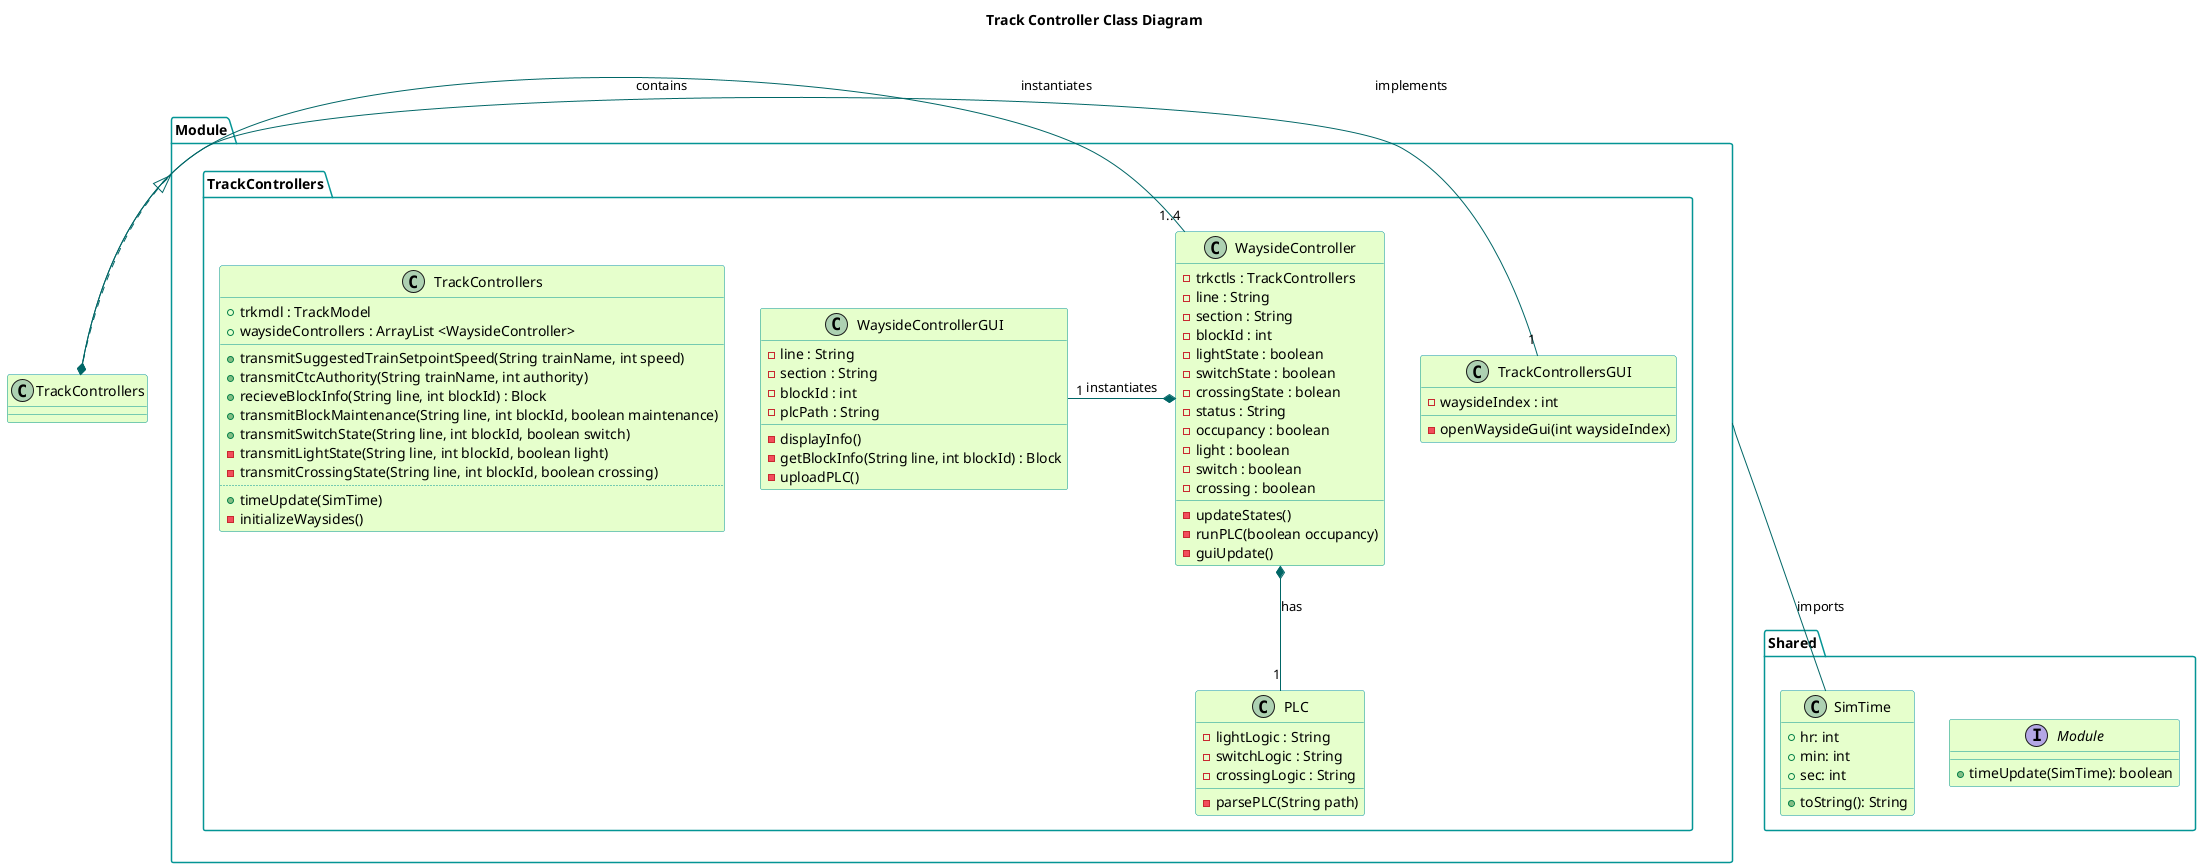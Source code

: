 @startuml
title Track Controller Class Diagram

skinparam classBackgroundColor #e6ffcc
skinparam classBorderColor 	#049595
skinparam packageBorderCOlor  #049595
skinparam arrowColor #006666

package "Shared"{
    interface Module{
        +timeUpdate(SimTime): boolean
    }

    class SimTime{
        +hr: int
        +min: int
        +sec: int
        +toString(): String
    }
}

package Module.TrackControllers{
	class TrackControllers {
		{field} + trkmdl : TrackModel
		{field} + waysideControllers : ArrayList <WaysideController>
		__
		{method} + transmitSuggestedTrainSetpointSpeed(String trainName, int speed)
		{method} + transmitCtcAuthority(String trainName, int authority)
		{method} + recieveBlockInfo(String line, int blockId) : Block
	    {method} + transmitBlockMaintenance(String line, int blockId, boolean maintenance)
		{method} + transmitSwitchState(String line, int blockId, boolean switch)
		{method} - transmitLightState(String line, int blockId, boolean light)
		{method} - transmitCrossingState(String line, int blockId, boolean crossing)
		..
		{method} + timeUpdate(SimTime)
		{method} - initializeWaysides() 
	}

	class TrackControllersGUI {
		{field} - waysideIndex : int
		__
		{method} - openWaysideGui(int waysideIndex)
	}

	class WaysideController {
		{field} - trkctls : TrackControllers
		{field} - line : String
		{field} - section : String
		{field} - blockId : int
		{field} - lightState : boolean
		{field} - switchState : boolean
		{field} - crossingState : bolean
		{field} - status : String
		{field} - occupancy : boolean
		{field} - light : boolean
		{field} - switch : boolean
		{field} - crossing : boolean
		__
		{method} - updateStates()
			'calls runPLC( ), guiUpdate( ), trkctls.transmit...State( ) if occupancy has changed
		{method} - runPLC(boolean occupancy)
			'update states using PLC.logic
		{method} - guiUpdate()
			'calls GUI.displayInfo( )
	}

	class WaysideControllerGUI {
		{field} - line : String
		{field} - section : String
		{field} - blockId : int
		{field} - plcPath : String
		__
		{method} - displayInfo()
			'updates all values on gui for selected block
		{method} - getBlockInfo(String line, int blockId) : Block
			'calls waysideController.recieveBlockInfo( ), displayInfo( )
		{method} - uploadPLC()
			'calls PLC.parsePLC(String path)
	}

	class PLC {
		{field} - lightLogic : String 
		{field} - switchLogic : String
		{field} - crossingLogic : String
		__
		{method} - parsePLC(String path)
			'parses and updates logic values
	}
}

Module -- SimTime : imports
TrackControllers .right.|> Module : implements
TrackControllers o-down- "1..4" WaysideController : contains
TrackControllers *-left- "1" TrackControllersGUI : instantiates
WaysideController *-left- "1" WaysideControllerGUI : instantiates
WaysideController *-down- "1" PLC : has

@enduml